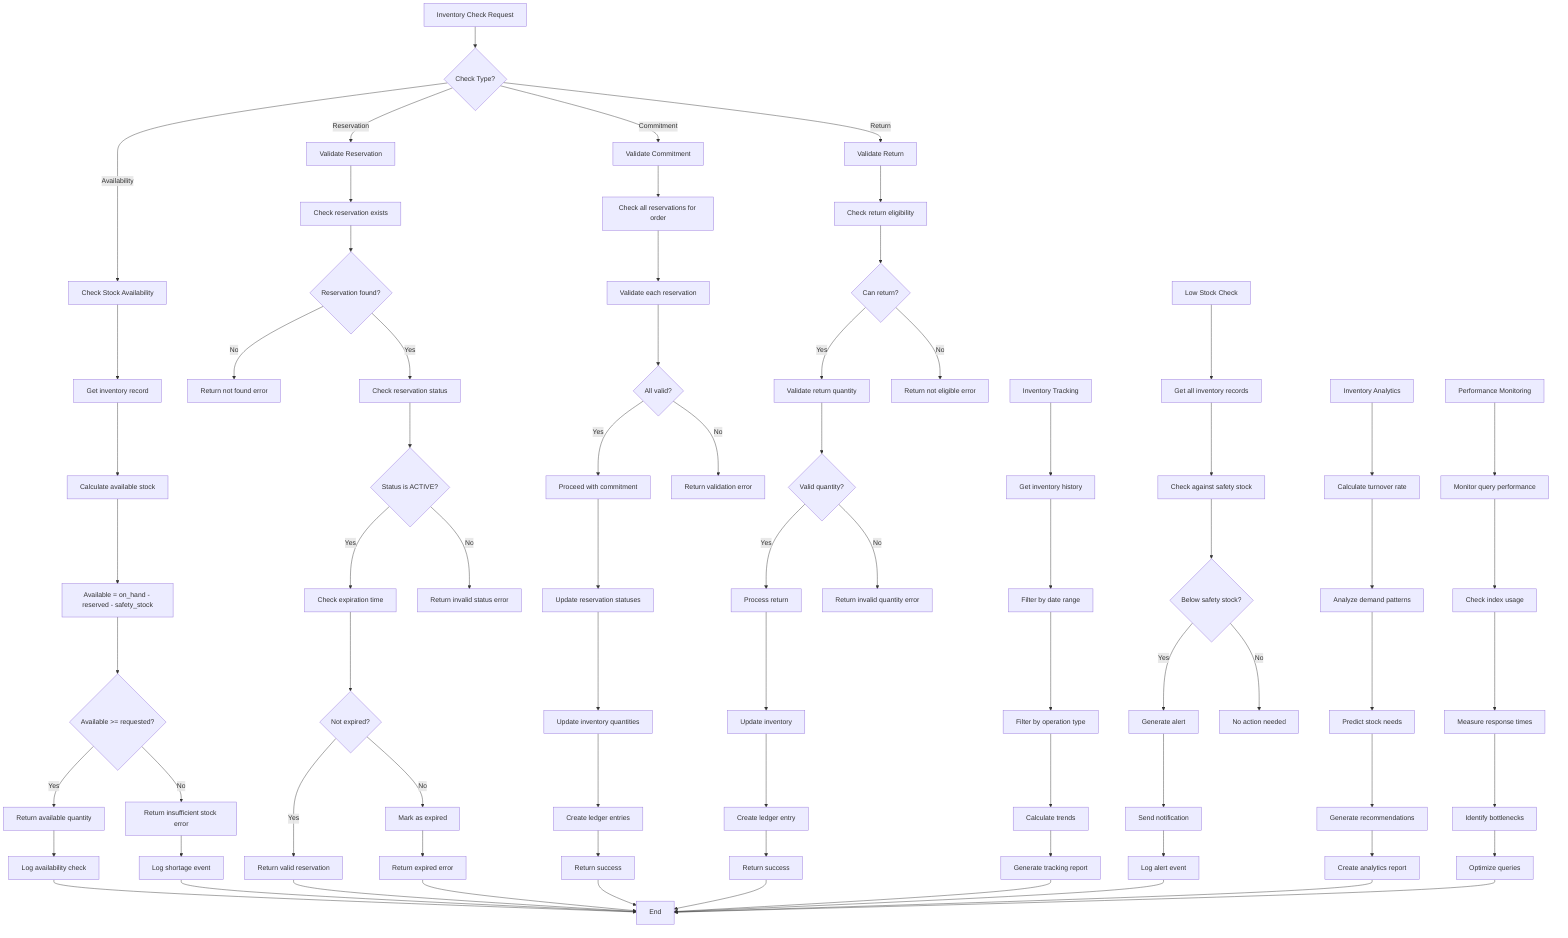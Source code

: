 %% Inventory Validation & Tracking System
%% View at https://mermaid.live
flowchart TD
  A[Inventory Check Request] --> B{Check Type?}
  B -->|Availability| C[Check Stock Availability]
  B -->|Reservation| D[Validate Reservation]
  B -->|Commitment| E[Validate Commitment]
  B -->|Return| F[Validate Return]
  
  %% Stock Availability Check
  C --> C1[Get inventory record]
  C1 --> C2[Calculate available stock]
  C2 --> C3[Available = on_hand - reserved - safety_stock]
  C3 --> C4{Available >= requested?}
  C4 -->|Yes| C5[Return available quantity]
  C4 -->|No| C6[Return insufficient stock error]
  C5 --> C7[Log availability check]
  C6 --> C8[Log shortage event]
  
  %% Reservation Validation
  D --> D1[Check reservation exists]
  D1 --> D2{Reservation found?}
  D2 -->|No| D3[Return not found error]
  D2 -->|Yes| D4[Check reservation status]
  D4 --> D5{Status is ACTIVE?}
  D5 -->|Yes| D6[Check expiration time]
  D5 -->|No| D7[Return invalid status error]
  D6 --> D8{Not expired?}
  D8 -->|Yes| D9[Return valid reservation]
  D8 -->|No| D10[Mark as expired]
  D10 --> D11[Return expired error]
  
  %% Commitment Validation
  E --> E1[Check all reservations for order]
  E1 --> E2[Validate each reservation]
  E2 --> E3{All valid?}
  E3 -->|Yes| E4[Proceed with commitment]
  E3 -->|No| E5[Return validation error]
  E4 --> E6[Update reservation statuses]
  E6 --> E7[Update inventory quantities]
  E7 --> E8[Create ledger entries]
  E8 --> E9[Return success]
  
  %% Return Validation
  F --> F1[Check return eligibility]
  F1 --> F2{Can return?}
  F2 -->|Yes| F3[Validate return quantity]
  F2 -->|No| F4[Return not eligible error]
  F3 --> F5{Valid quantity?}
  F5 -->|Yes| F6[Process return]
  F5 -->|No| F7[Return invalid quantity error]
  F6 --> F8[Update inventory]
  F8 --> F9[Create ledger entry]
  F9 --> F10[Return success]
  
  %% Inventory Tracking
  G[Inventory Tracking] --> G1[Get inventory history]
  G1 --> G2[Filter by date range]
  G2 --> G3[Filter by operation type]
  G3 --> G4[Calculate trends]
  G4 --> G5[Generate tracking report]
  
  %% Low Stock Alerts
  H[Low Stock Check] --> H1[Get all inventory records]
  H1 --> H2[Check against safety stock]
  H2 --> H3{Below safety stock?}
  H3 -->|Yes| H4[Generate alert]
  H3 -->|No| H5[No action needed]
  H4 --> H6[Send notification]
  H6 --> H7[Log alert event]
  
  %% Inventory Analytics
  I[Inventory Analytics] --> I1[Calculate turnover rate]
  I1 --> I2[Analyze demand patterns]
  I2 --> I3[Predict stock needs]
  I3 --> I4[Generate recommendations]
  I4 --> I5[Create analytics report]
  
  %% Performance Monitoring
  J[Performance Monitoring] --> J1[Monitor query performance]
  J1 --> J2[Check index usage]
  J2 --> J3[Measure response times]
  J3 --> J4[Identify bottlenecks]
  J4 --> J5[Optimize queries]
  
  %% End points
  C7 --> Z[End]
  C8 --> Z
  D9 --> Z
  D11 --> Z
  E9 --> Z
  F10 --> Z
  G5 --> Z
  H7 --> Z
  I5 --> Z
  J5 --> Z